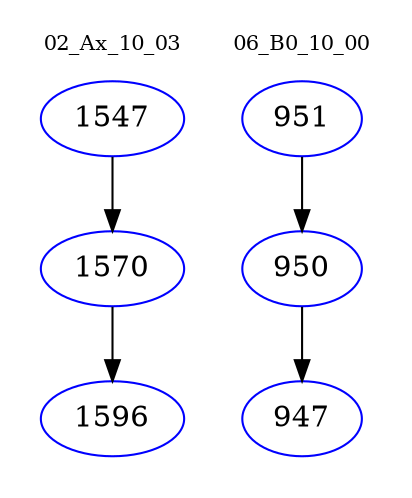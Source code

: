 digraph{
subgraph cluster_0 {
color = white
label = "02_Ax_10_03";
fontsize=10;
T0_1547 [label="1547", color="blue"]
T0_1547 -> T0_1570 [color="black"]
T0_1570 [label="1570", color="blue"]
T0_1570 -> T0_1596 [color="black"]
T0_1596 [label="1596", color="blue"]
}
subgraph cluster_1 {
color = white
label = "06_B0_10_00";
fontsize=10;
T1_951 [label="951", color="blue"]
T1_951 -> T1_950 [color="black"]
T1_950 [label="950", color="blue"]
T1_950 -> T1_947 [color="black"]
T1_947 [label="947", color="blue"]
}
}

